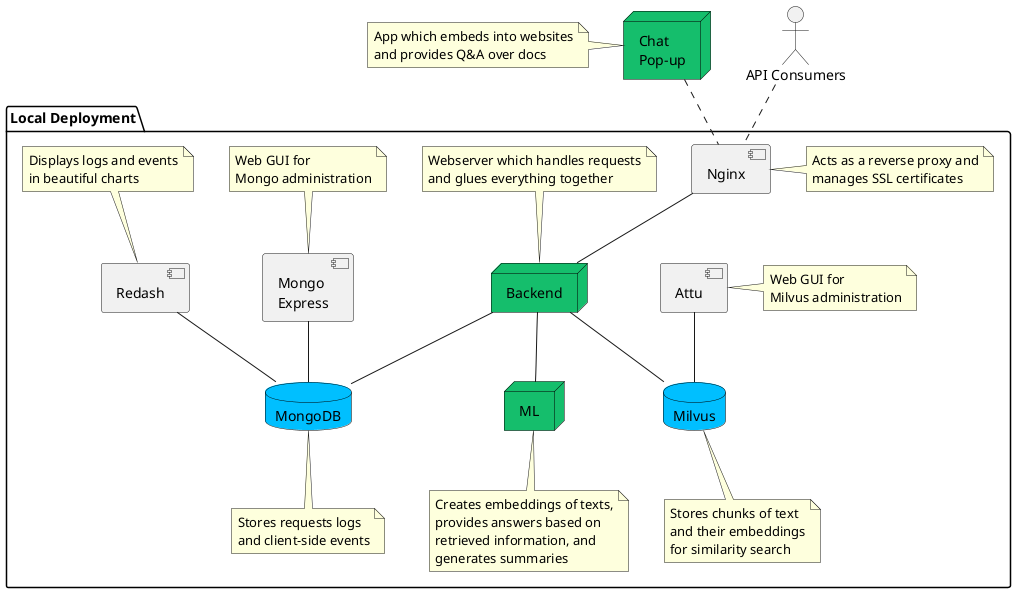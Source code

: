 @startuml

skinparam database {
    BackgroundColor deepskyblue
    BorderColor black
    FontColor automatic
}

skinparam node {
    BackgroundColor 15BE6C
    BorderColor black
}

package "Local Deployment" {
    node "Backend"
    note top: Webserver which handles requests\nand glues everything together

    node "ML"
    note bottom: Creates embeddings of texts,\nprovides answers based on\nretrieved information, and\ngenerates summaries

    database "MongoDB"
    note bottom: Stores requests logs\nand client-side events

    database "Milvus"
    note bottom: Stores chunks of text\nand their embeddings\nfor similarity search

    component "Mongo\nExpress"
    note top: Web GUI for\nMongo administration

    component "Attu"
    note right: Web GUI for\nMilvus administration

    component "Redash"
    note top: Displays logs and events\nin beautiful charts

    component "Nginx"
    note right: Acts as a reverse proxy and\nmanages SSL certificates
}

node "Chat\nPop-up"
note left: App which embeds into websites\nand provides Q&A over docs

[Chat\nPop-up] .. [Nginx]
:API Consumers: .. [Nginx]
[Nginx] -- [Backend]
[Backend] -- [ML]
[Backend] -- [MongoDB]
[Backend] -- [Milvus]
[Redash] -- [MongoDB]
[Mongo\nExpress] -- [MongoDB]
[Attu] -- [Milvus]

@enduml
